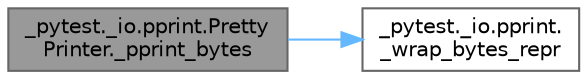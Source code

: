 digraph "_pytest._io.pprint.PrettyPrinter._pprint_bytes"
{
 // LATEX_PDF_SIZE
  bgcolor="transparent";
  edge [fontname=Helvetica,fontsize=10,labelfontname=Helvetica,labelfontsize=10];
  node [fontname=Helvetica,fontsize=10,shape=box,height=0.2,width=0.4];
  rankdir="LR";
  Node1 [id="Node000001",label="_pytest._io.pprint.Pretty\lPrinter._pprint_bytes",height=0.2,width=0.4,color="gray40", fillcolor="grey60", style="filled", fontcolor="black",tooltip=" "];
  Node1 -> Node2 [id="edge1_Node000001_Node000002",color="steelblue1",style="solid",tooltip=" "];
  Node2 [id="Node000002",label="_pytest._io.pprint.\l_wrap_bytes_repr",height=0.2,width=0.4,color="grey40", fillcolor="white", style="filled",URL="$namespace__pytest_1_1__io_1_1pprint.html#a8587d50703bd86e93fd88b7bce5aa1e9",tooltip=" "];
}
